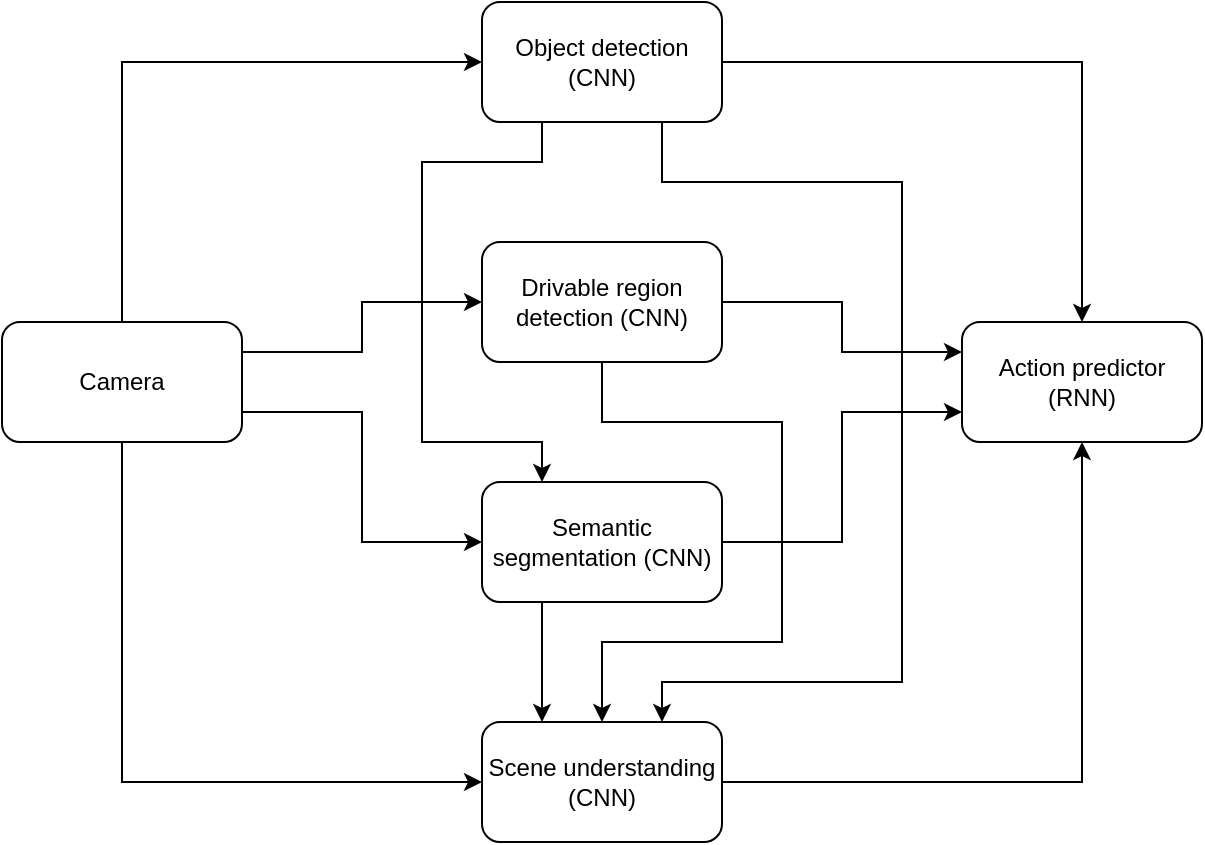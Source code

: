 <mxfile version="21.1.2" type="device">
  <diagram id="LhVTmfn_bVOVVTIXNYQG" name="Page-1">
    <mxGraphModel dx="882" dy="539" grid="1" gridSize="10" guides="1" tooltips="1" connect="1" arrows="1" fold="1" page="1" pageScale="1" pageWidth="850" pageHeight="1100" math="0" shadow="0">
      <root>
        <mxCell id="0" />
        <mxCell id="1" parent="0" />
        <mxCell id="gA3msrivuShUspyyZ1Eh-7" style="edgeStyle=orthogonalEdgeStyle;rounded=0;orthogonalLoop=1;jettySize=auto;html=1;exitX=0.5;exitY=0;exitDx=0;exitDy=0;entryX=0;entryY=0.5;entryDx=0;entryDy=0;" parent="1" source="gA3msrivuShUspyyZ1Eh-1" target="gA3msrivuShUspyyZ1Eh-2" edge="1">
          <mxGeometry relative="1" as="geometry" />
        </mxCell>
        <mxCell id="gA3msrivuShUspyyZ1Eh-8" style="edgeStyle=orthogonalEdgeStyle;rounded=0;orthogonalLoop=1;jettySize=auto;html=1;exitX=0.5;exitY=1;exitDx=0;exitDy=0;entryX=0;entryY=0.5;entryDx=0;entryDy=0;" parent="1" source="gA3msrivuShUspyyZ1Eh-1" target="gA3msrivuShUspyyZ1Eh-5" edge="1">
          <mxGeometry relative="1" as="geometry" />
        </mxCell>
        <mxCell id="gA3msrivuShUspyyZ1Eh-9" style="edgeStyle=orthogonalEdgeStyle;rounded=0;orthogonalLoop=1;jettySize=auto;html=1;exitX=1;exitY=0.25;exitDx=0;exitDy=0;entryX=0;entryY=0.5;entryDx=0;entryDy=0;" parent="1" source="gA3msrivuShUspyyZ1Eh-1" target="gA3msrivuShUspyyZ1Eh-3" edge="1">
          <mxGeometry relative="1" as="geometry" />
        </mxCell>
        <mxCell id="gA3msrivuShUspyyZ1Eh-10" style="edgeStyle=orthogonalEdgeStyle;rounded=0;orthogonalLoop=1;jettySize=auto;html=1;exitX=1;exitY=0.75;exitDx=0;exitDy=0;entryX=0;entryY=0.5;entryDx=0;entryDy=0;" parent="1" source="gA3msrivuShUspyyZ1Eh-1" target="gA3msrivuShUspyyZ1Eh-4" edge="1">
          <mxGeometry relative="1" as="geometry" />
        </mxCell>
        <mxCell id="gA3msrivuShUspyyZ1Eh-1" value="Camera" style="rounded=1;whiteSpace=wrap;html=1;" parent="1" vertex="1">
          <mxGeometry x="40" y="240" width="120" height="60" as="geometry" />
        </mxCell>
        <mxCell id="gA3msrivuShUspyyZ1Eh-11" style="edgeStyle=orthogonalEdgeStyle;rounded=0;orthogonalLoop=1;jettySize=auto;html=1;exitX=1;exitY=0.5;exitDx=0;exitDy=0;entryX=0.5;entryY=0;entryDx=0;entryDy=0;" parent="1" source="gA3msrivuShUspyyZ1Eh-2" target="gA3msrivuShUspyyZ1Eh-6" edge="1">
          <mxGeometry relative="1" as="geometry" />
        </mxCell>
        <mxCell id="tPK2Mq6t89WK87lzQH8p-6" style="edgeStyle=orthogonalEdgeStyle;rounded=0;orthogonalLoop=1;jettySize=auto;html=1;exitX=0.25;exitY=1;exitDx=0;exitDy=0;entryX=0.25;entryY=0;entryDx=0;entryDy=0;" edge="1" parent="1" source="gA3msrivuShUspyyZ1Eh-2" target="gA3msrivuShUspyyZ1Eh-4">
          <mxGeometry relative="1" as="geometry">
            <Array as="points">
              <mxPoint x="310" y="160" />
              <mxPoint x="250" y="160" />
              <mxPoint x="250" y="300" />
              <mxPoint x="310" y="300" />
            </Array>
          </mxGeometry>
        </mxCell>
        <mxCell id="tPK2Mq6t89WK87lzQH8p-9" style="edgeStyle=orthogonalEdgeStyle;rounded=0;orthogonalLoop=1;jettySize=auto;html=1;exitX=0.75;exitY=1;exitDx=0;exitDy=0;entryX=0.75;entryY=0;entryDx=0;entryDy=0;" edge="1" parent="1" source="gA3msrivuShUspyyZ1Eh-2" target="gA3msrivuShUspyyZ1Eh-5">
          <mxGeometry relative="1" as="geometry">
            <Array as="points">
              <mxPoint x="370" y="170" />
              <mxPoint x="490" y="170" />
              <mxPoint x="490" y="420" />
              <mxPoint x="370" y="420" />
            </Array>
          </mxGeometry>
        </mxCell>
        <mxCell id="gA3msrivuShUspyyZ1Eh-2" value="Object detection (CNN)" style="rounded=1;whiteSpace=wrap;html=1;" parent="1" vertex="1">
          <mxGeometry x="280" y="80" width="120" height="60" as="geometry" />
        </mxCell>
        <mxCell id="gA3msrivuShUspyyZ1Eh-14" style="edgeStyle=orthogonalEdgeStyle;rounded=0;orthogonalLoop=1;jettySize=auto;html=1;exitX=1;exitY=0.5;exitDx=0;exitDy=0;entryX=0;entryY=0.25;entryDx=0;entryDy=0;" parent="1" source="gA3msrivuShUspyyZ1Eh-3" target="gA3msrivuShUspyyZ1Eh-6" edge="1">
          <mxGeometry relative="1" as="geometry" />
        </mxCell>
        <mxCell id="tPK2Mq6t89WK87lzQH8p-15" style="edgeStyle=orthogonalEdgeStyle;rounded=0;orthogonalLoop=1;jettySize=auto;html=1;exitX=0.5;exitY=1;exitDx=0;exitDy=0;entryX=0.5;entryY=0;entryDx=0;entryDy=0;" edge="1" parent="1" source="gA3msrivuShUspyyZ1Eh-3" target="gA3msrivuShUspyyZ1Eh-5">
          <mxGeometry relative="1" as="geometry">
            <Array as="points">
              <mxPoint x="340" y="290" />
              <mxPoint x="430" y="290" />
              <mxPoint x="430" y="400" />
              <mxPoint x="340" y="400" />
            </Array>
          </mxGeometry>
        </mxCell>
        <mxCell id="gA3msrivuShUspyyZ1Eh-3" value="Drivable region detection (CNN)" style="rounded=1;whiteSpace=wrap;html=1;" parent="1" vertex="1">
          <mxGeometry x="280" y="200" width="120" height="60" as="geometry" />
        </mxCell>
        <mxCell id="gA3msrivuShUspyyZ1Eh-13" style="edgeStyle=orthogonalEdgeStyle;rounded=0;orthogonalLoop=1;jettySize=auto;html=1;exitX=1;exitY=0.5;exitDx=0;exitDy=0;entryX=0;entryY=0.75;entryDx=0;entryDy=0;" parent="1" source="gA3msrivuShUspyyZ1Eh-4" target="gA3msrivuShUspyyZ1Eh-6" edge="1">
          <mxGeometry relative="1" as="geometry" />
        </mxCell>
        <mxCell id="tPK2Mq6t89WK87lzQH8p-7" style="edgeStyle=orthogonalEdgeStyle;rounded=0;orthogonalLoop=1;jettySize=auto;html=1;exitX=0.25;exitY=1;exitDx=0;exitDy=0;entryX=0.25;entryY=0;entryDx=0;entryDy=0;" edge="1" parent="1" source="gA3msrivuShUspyyZ1Eh-4" target="gA3msrivuShUspyyZ1Eh-5">
          <mxGeometry relative="1" as="geometry" />
        </mxCell>
        <mxCell id="gA3msrivuShUspyyZ1Eh-4" value="Semantic segmentation (CNN)" style="rounded=1;whiteSpace=wrap;html=1;" parent="1" vertex="1">
          <mxGeometry x="280" y="320" width="120" height="60" as="geometry" />
        </mxCell>
        <mxCell id="gA3msrivuShUspyyZ1Eh-12" style="edgeStyle=orthogonalEdgeStyle;rounded=0;orthogonalLoop=1;jettySize=auto;html=1;exitX=1;exitY=0.5;exitDx=0;exitDy=0;" parent="1" source="gA3msrivuShUspyyZ1Eh-5" target="gA3msrivuShUspyyZ1Eh-6" edge="1">
          <mxGeometry relative="1" as="geometry" />
        </mxCell>
        <mxCell id="gA3msrivuShUspyyZ1Eh-5" value="Scene understanding (CNN)" style="rounded=1;whiteSpace=wrap;html=1;" parent="1" vertex="1">
          <mxGeometry x="280" y="440" width="120" height="60" as="geometry" />
        </mxCell>
        <mxCell id="gA3msrivuShUspyyZ1Eh-6" value="Action predictor (RNN)" style="rounded=1;whiteSpace=wrap;html=1;" parent="1" vertex="1">
          <mxGeometry x="520" y="240" width="120" height="60" as="geometry" />
        </mxCell>
      </root>
    </mxGraphModel>
  </diagram>
</mxfile>
